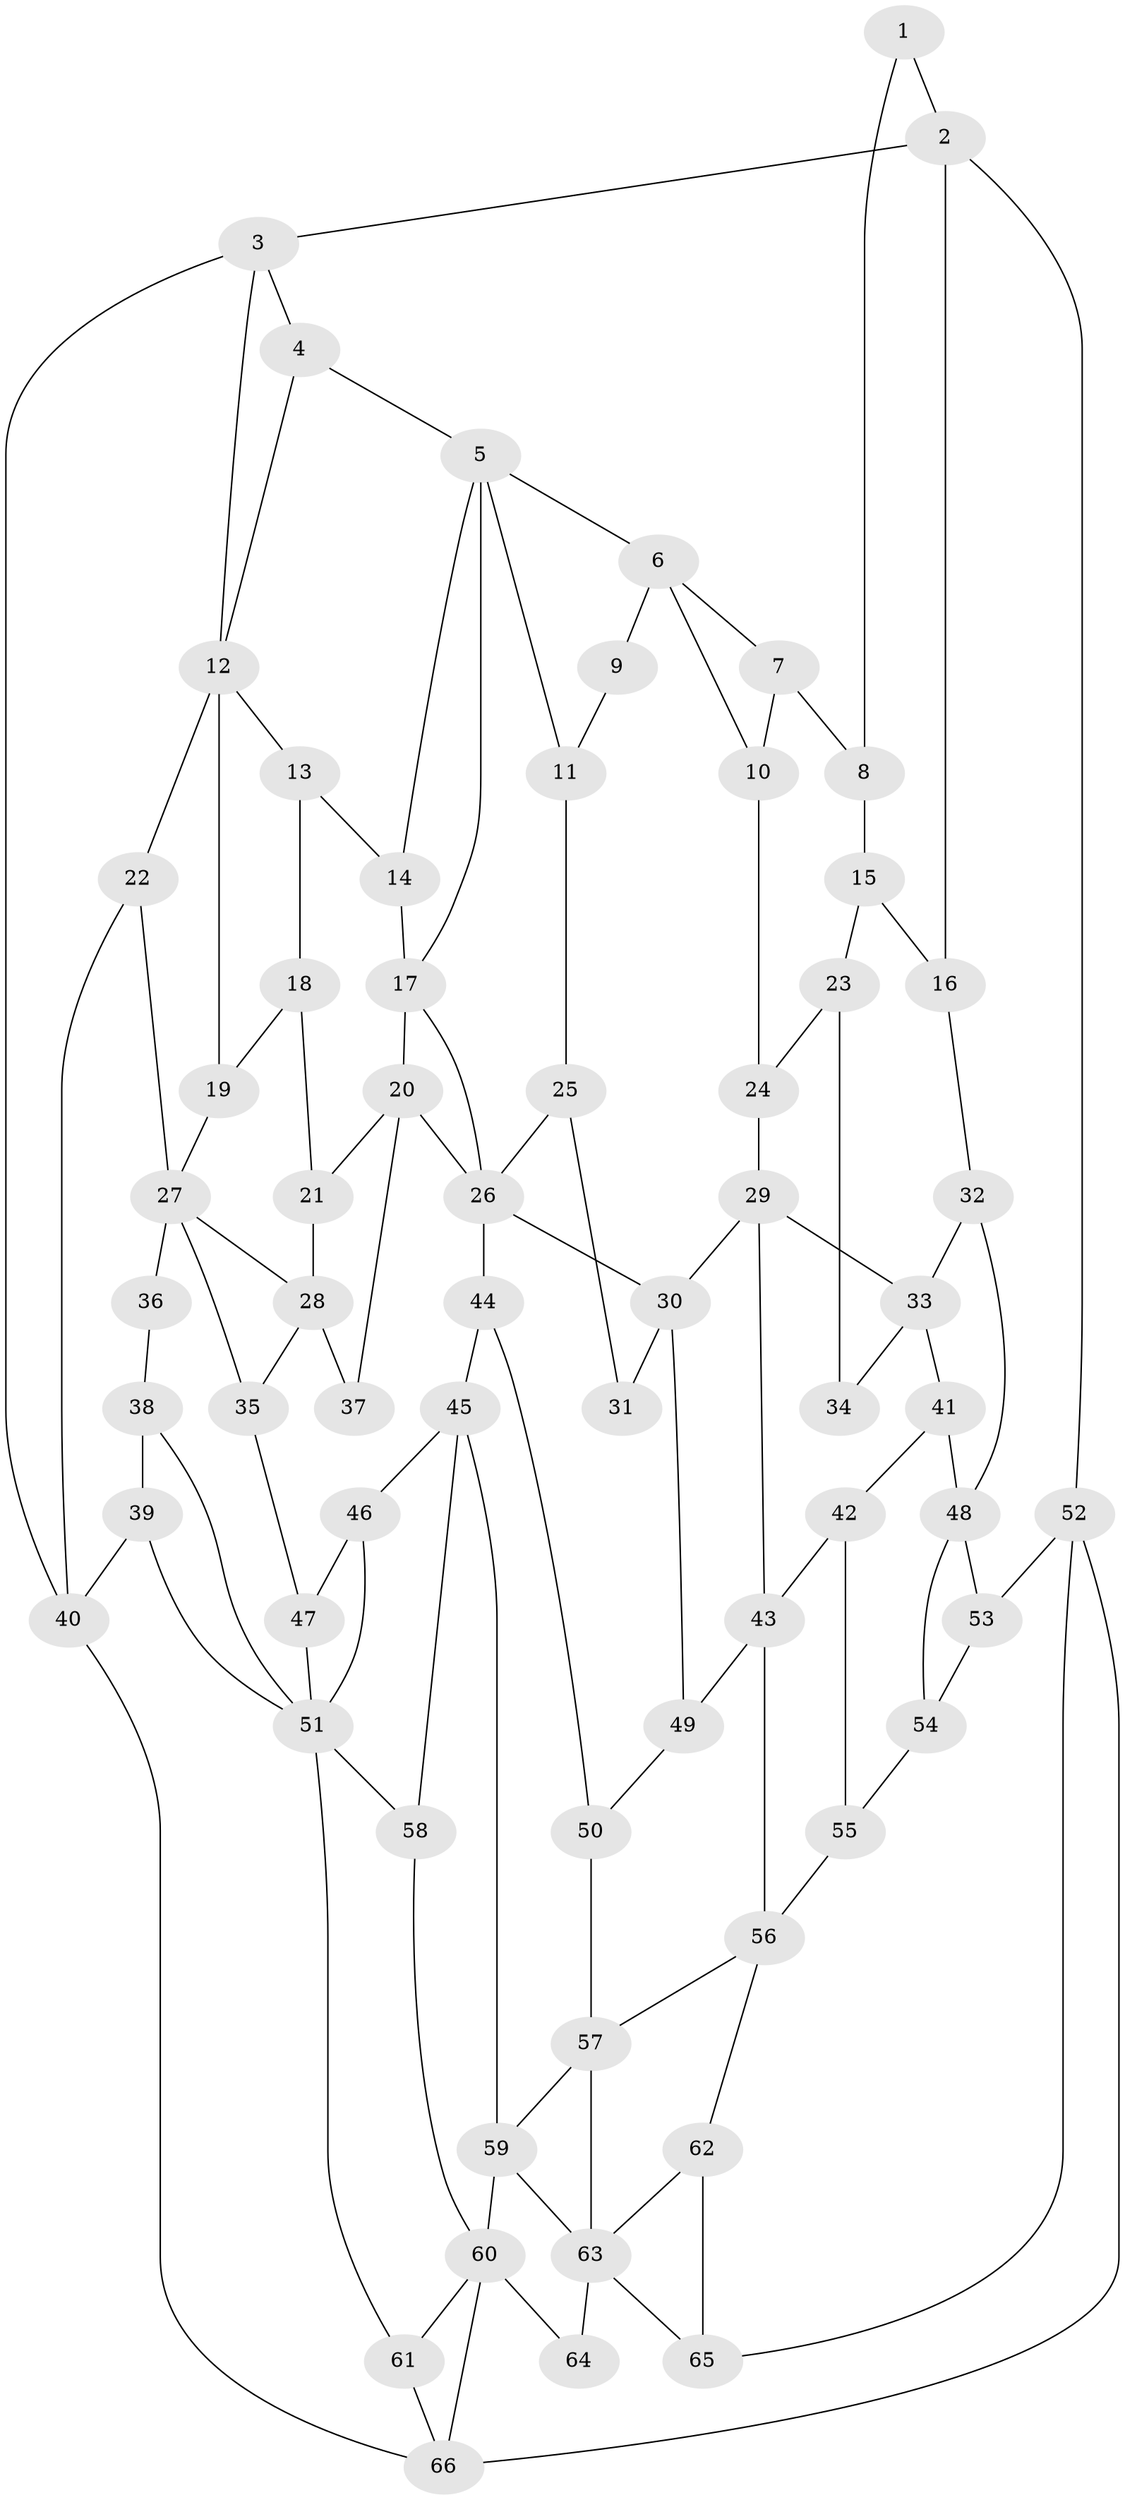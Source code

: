 // original degree distribution, {3: 0.015267175572519083, 5: 0.5648854961832062, 6: 0.1984732824427481, 4: 0.22137404580152673}
// Generated by graph-tools (version 1.1) at 2025/38/03/09/25 02:38:20]
// undirected, 66 vertices, 112 edges
graph export_dot {
graph [start="1"]
  node [color=gray90,style=filled];
  1;
  2;
  3;
  4;
  5;
  6;
  7;
  8;
  9;
  10;
  11;
  12;
  13;
  14;
  15;
  16;
  17;
  18;
  19;
  20;
  21;
  22;
  23;
  24;
  25;
  26;
  27;
  28;
  29;
  30;
  31;
  32;
  33;
  34;
  35;
  36;
  37;
  38;
  39;
  40;
  41;
  42;
  43;
  44;
  45;
  46;
  47;
  48;
  49;
  50;
  51;
  52;
  53;
  54;
  55;
  56;
  57;
  58;
  59;
  60;
  61;
  62;
  63;
  64;
  65;
  66;
  1 -- 2 [weight=1.0];
  1 -- 8 [weight=1.0];
  2 -- 3 [weight=1.0];
  2 -- 16 [weight=1.0];
  2 -- 52 [weight=1.0];
  3 -- 4 [weight=1.0];
  3 -- 12 [weight=1.0];
  3 -- 40 [weight=1.0];
  4 -- 5 [weight=1.0];
  4 -- 12 [weight=1.0];
  5 -- 6 [weight=1.0];
  5 -- 11 [weight=1.0];
  5 -- 14 [weight=1.0];
  5 -- 17 [weight=1.0];
  6 -- 7 [weight=2.0];
  6 -- 9 [weight=2.0];
  6 -- 10 [weight=1.0];
  7 -- 8 [weight=1.0];
  7 -- 10 [weight=1.0];
  8 -- 15 [weight=1.0];
  9 -- 11 [weight=1.0];
  10 -- 24 [weight=1.0];
  11 -- 25 [weight=1.0];
  12 -- 13 [weight=1.0];
  12 -- 19 [weight=1.0];
  12 -- 22 [weight=2.0];
  13 -- 14 [weight=1.0];
  13 -- 18 [weight=1.0];
  14 -- 17 [weight=2.0];
  15 -- 16 [weight=1.0];
  15 -- 23 [weight=1.0];
  16 -- 32 [weight=1.0];
  17 -- 20 [weight=2.0];
  17 -- 26 [weight=1.0];
  18 -- 19 [weight=1.0];
  18 -- 21 [weight=1.0];
  19 -- 27 [weight=1.0];
  20 -- 21 [weight=1.0];
  20 -- 26 [weight=1.0];
  20 -- 37 [weight=1.0];
  21 -- 28 [weight=1.0];
  22 -- 27 [weight=1.0];
  22 -- 40 [weight=1.0];
  23 -- 24 [weight=1.0];
  23 -- 34 [weight=1.0];
  24 -- 29 [weight=1.0];
  25 -- 26 [weight=1.0];
  25 -- 31 [weight=1.0];
  26 -- 30 [weight=1.0];
  26 -- 44 [weight=2.0];
  27 -- 28 [weight=1.0];
  27 -- 35 [weight=1.0];
  27 -- 36 [weight=2.0];
  28 -- 35 [weight=2.0];
  28 -- 37 [weight=2.0];
  29 -- 30 [weight=2.0];
  29 -- 33 [weight=1.0];
  29 -- 43 [weight=1.0];
  30 -- 31 [weight=2.0];
  30 -- 49 [weight=1.0];
  32 -- 33 [weight=1.0];
  32 -- 48 [weight=2.0];
  33 -- 34 [weight=2.0];
  33 -- 41 [weight=1.0];
  35 -- 47 [weight=1.0];
  36 -- 38 [weight=1.0];
  38 -- 39 [weight=1.0];
  38 -- 51 [weight=1.0];
  39 -- 40 [weight=1.0];
  39 -- 51 [weight=1.0];
  40 -- 66 [weight=1.0];
  41 -- 42 [weight=1.0];
  41 -- 48 [weight=2.0];
  42 -- 43 [weight=1.0];
  42 -- 55 [weight=1.0];
  43 -- 49 [weight=1.0];
  43 -- 56 [weight=2.0];
  44 -- 45 [weight=2.0];
  44 -- 50 [weight=1.0];
  45 -- 46 [weight=1.0];
  45 -- 58 [weight=1.0];
  45 -- 59 [weight=2.0];
  46 -- 47 [weight=1.0];
  46 -- 51 [weight=1.0];
  47 -- 51 [weight=1.0];
  48 -- 53 [weight=1.0];
  48 -- 54 [weight=1.0];
  49 -- 50 [weight=1.0];
  50 -- 57 [weight=1.0];
  51 -- 58 [weight=1.0];
  51 -- 61 [weight=1.0];
  52 -- 53 [weight=1.0];
  52 -- 65 [weight=1.0];
  52 -- 66 [weight=1.0];
  53 -- 54 [weight=1.0];
  54 -- 55 [weight=2.0];
  55 -- 56 [weight=2.0];
  56 -- 57 [weight=1.0];
  56 -- 62 [weight=1.0];
  57 -- 59 [weight=1.0];
  57 -- 63 [weight=1.0];
  58 -- 60 [weight=1.0];
  59 -- 60 [weight=1.0];
  59 -- 63 [weight=1.0];
  60 -- 61 [weight=1.0];
  60 -- 64 [weight=2.0];
  60 -- 66 [weight=1.0];
  61 -- 66 [weight=1.0];
  62 -- 63 [weight=1.0];
  62 -- 65 [weight=1.0];
  63 -- 64 [weight=2.0];
  63 -- 65 [weight=1.0];
}
